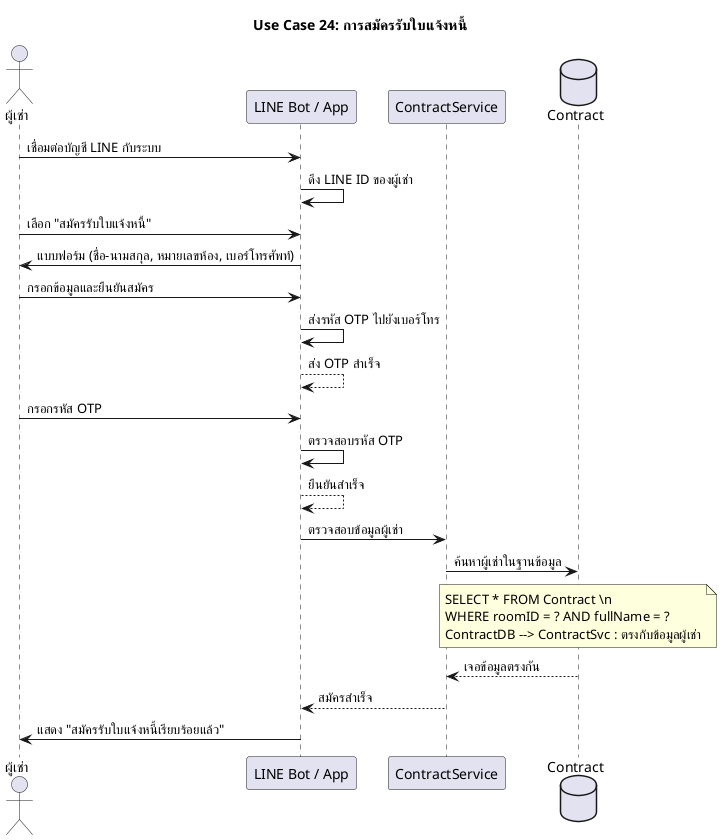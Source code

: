 @startuml Use Case 24: การสมัครรับใบแจ้งหนี้ 
skinparam defaultFontName "TH Sarabun New"
title Use Case 24: การสมัครรับใบแจ้งหนี้

actor "ผู้เช่า" as Tenant
participant "LINE Bot / App" as App
participant "ContractService" as ContractSvc


database "Contract" as ContractDB

Tenant -> App : เชื่อมต่อบัญชี LINE กับระบบ
App -> App : ดึง LINE ID ของผู้เช่า

Tenant -> App : เลือก "สมัครรับใบแจ้งหนี้"
App -> Tenant : แบบฟอร์ม (ชื่อ–นามสกุล, หมายเลขห้อง, เบอร์โทรศัพท์)

Tenant -> App : กรอกข้อมูลและยืนยันสมัคร
App -> App : ส่งรหัส OTP ไปยังเบอร์โทร
App --> App : ส่ง OTP สำเร็จ

Tenant -> App : กรอกรหัส OTP

App -> App : ตรวจสอบรหัส OTP
App --> App : ยืนยันสำเร็จ

App -> ContractSvc : ตรวจสอบข้อมูลผู้เช่า
ContractSvc -> ContractDB : ค้นหาผู้เช่าในฐานข้อมูล
note over ContractDB
SELECT * FROM Contract \n
WHERE roomID = ? AND fullName = ?
ContractDB --> ContractSvc : ตรงกับข้อมูลผู้เช่า
end note

ContractDB --> ContractSvc : เจอข้อมูลตรงกัน 
ContractSvc --> App : สมัครสำเร็จ
App -> Tenant : แสดง "สมัครรับใบแจ้งหนี้เรียบร้อยแล้ว"
@enduml
